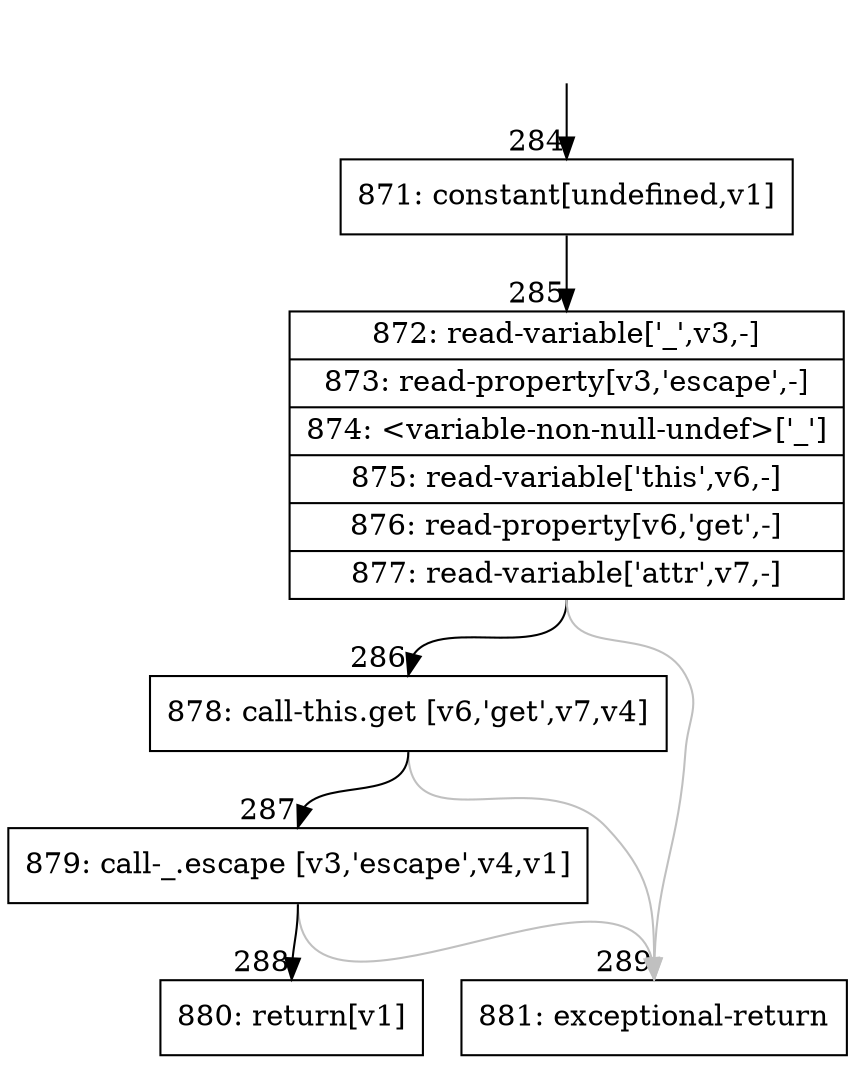 digraph {
rankdir="TD"
BB_entry20[shape=none,label=""];
BB_entry20 -> BB284 [tailport=s, headport=n, headlabel="    284"]
BB284 [shape=record label="{871: constant[undefined,v1]}" ] 
BB284 -> BB285 [tailport=s, headport=n, headlabel="      285"]
BB285 [shape=record label="{872: read-variable['_',v3,-]|873: read-property[v3,'escape',-]|874: \<variable-non-null-undef\>['_']|875: read-variable['this',v6,-]|876: read-property[v6,'get',-]|877: read-variable['attr',v7,-]}" ] 
BB285 -> BB286 [tailport=s, headport=n, headlabel="      286"]
BB285 -> BB289 [tailport=s, headport=n, color=gray, headlabel="      289"]
BB286 [shape=record label="{878: call-this.get [v6,'get',v7,v4]}" ] 
BB286 -> BB287 [tailport=s, headport=n, headlabel="      287"]
BB286 -> BB289 [tailport=s, headport=n, color=gray]
BB287 [shape=record label="{879: call-_.escape [v3,'escape',v4,v1]}" ] 
BB287 -> BB288 [tailport=s, headport=n, headlabel="      288"]
BB287 -> BB289 [tailport=s, headport=n, color=gray]
BB288 [shape=record label="{880: return[v1]}" ] 
BB289 [shape=record label="{881: exceptional-return}" ] 
//#$~ 294
}
